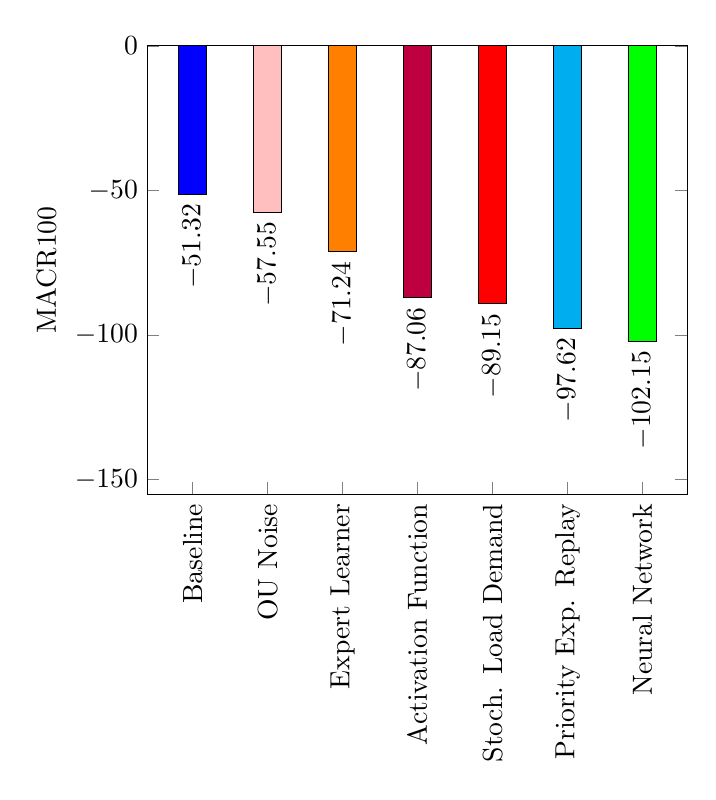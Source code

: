 \begin{tikzpicture}
	\begin{axis}[
	    ylabel={MACR100},
	    symbolic x coords={Baseline,, OU Noise,, Expert Learner,, Activation Function,, Stoch. Load Demand,, Priority Exp. Replay,, Neural Network},
	    xtick = {Baseline, Neural Network, Activation Function, OU Noise, Priority Exp. Replay, Expert Learner, Stoch. Load Demand},
	    xticklabel style={rotate=90},
	    nodes near coords,
	    nodes near coords align={vertical},
	    every node near coord/.append style={rotate=90, anchor=east},
	    ymin=-155, ymax=0
	    ]
	\addplot [ybar, fill=blue] coordinates {(Baseline, -51.32)};
	\addplot [ybar, fill=green] coordinates {(Neural Network, -102.15)};
	\addplot [ybar, fill=purple] coordinates {(Activation Function, -87.06)};
	\addplot [ybar, fill=pink] coordinates {(OU Noise, -57.55)};
	\addplot [ybar, fill=cyan] coordinates {(Priority Exp. Replay, -97.62)};
	\addplot [ybar, fill=orange] coordinates {(Expert Learner, -71.24)};
	\addplot [ybar, fill=red] coordinates {(Stoch. Load Demand, -89.15)};
	%\legend{Baseline, Neural Network, Activation Function, OU Noise, Priority Experience Replay, Expert Learner, Stochastic Load Demand};
	\end{axis}
\end{tikzpicture}